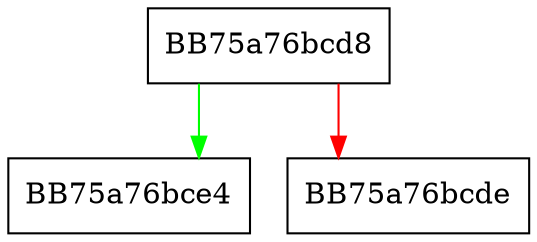 digraph SymCryptDesExpandKey {
  node [shape="box"];
  graph [splines=ortho];
  BB75a76bcd8 -> BB75a76bce4 [color="green"];
  BB75a76bcd8 -> BB75a76bcde [color="red"];
}